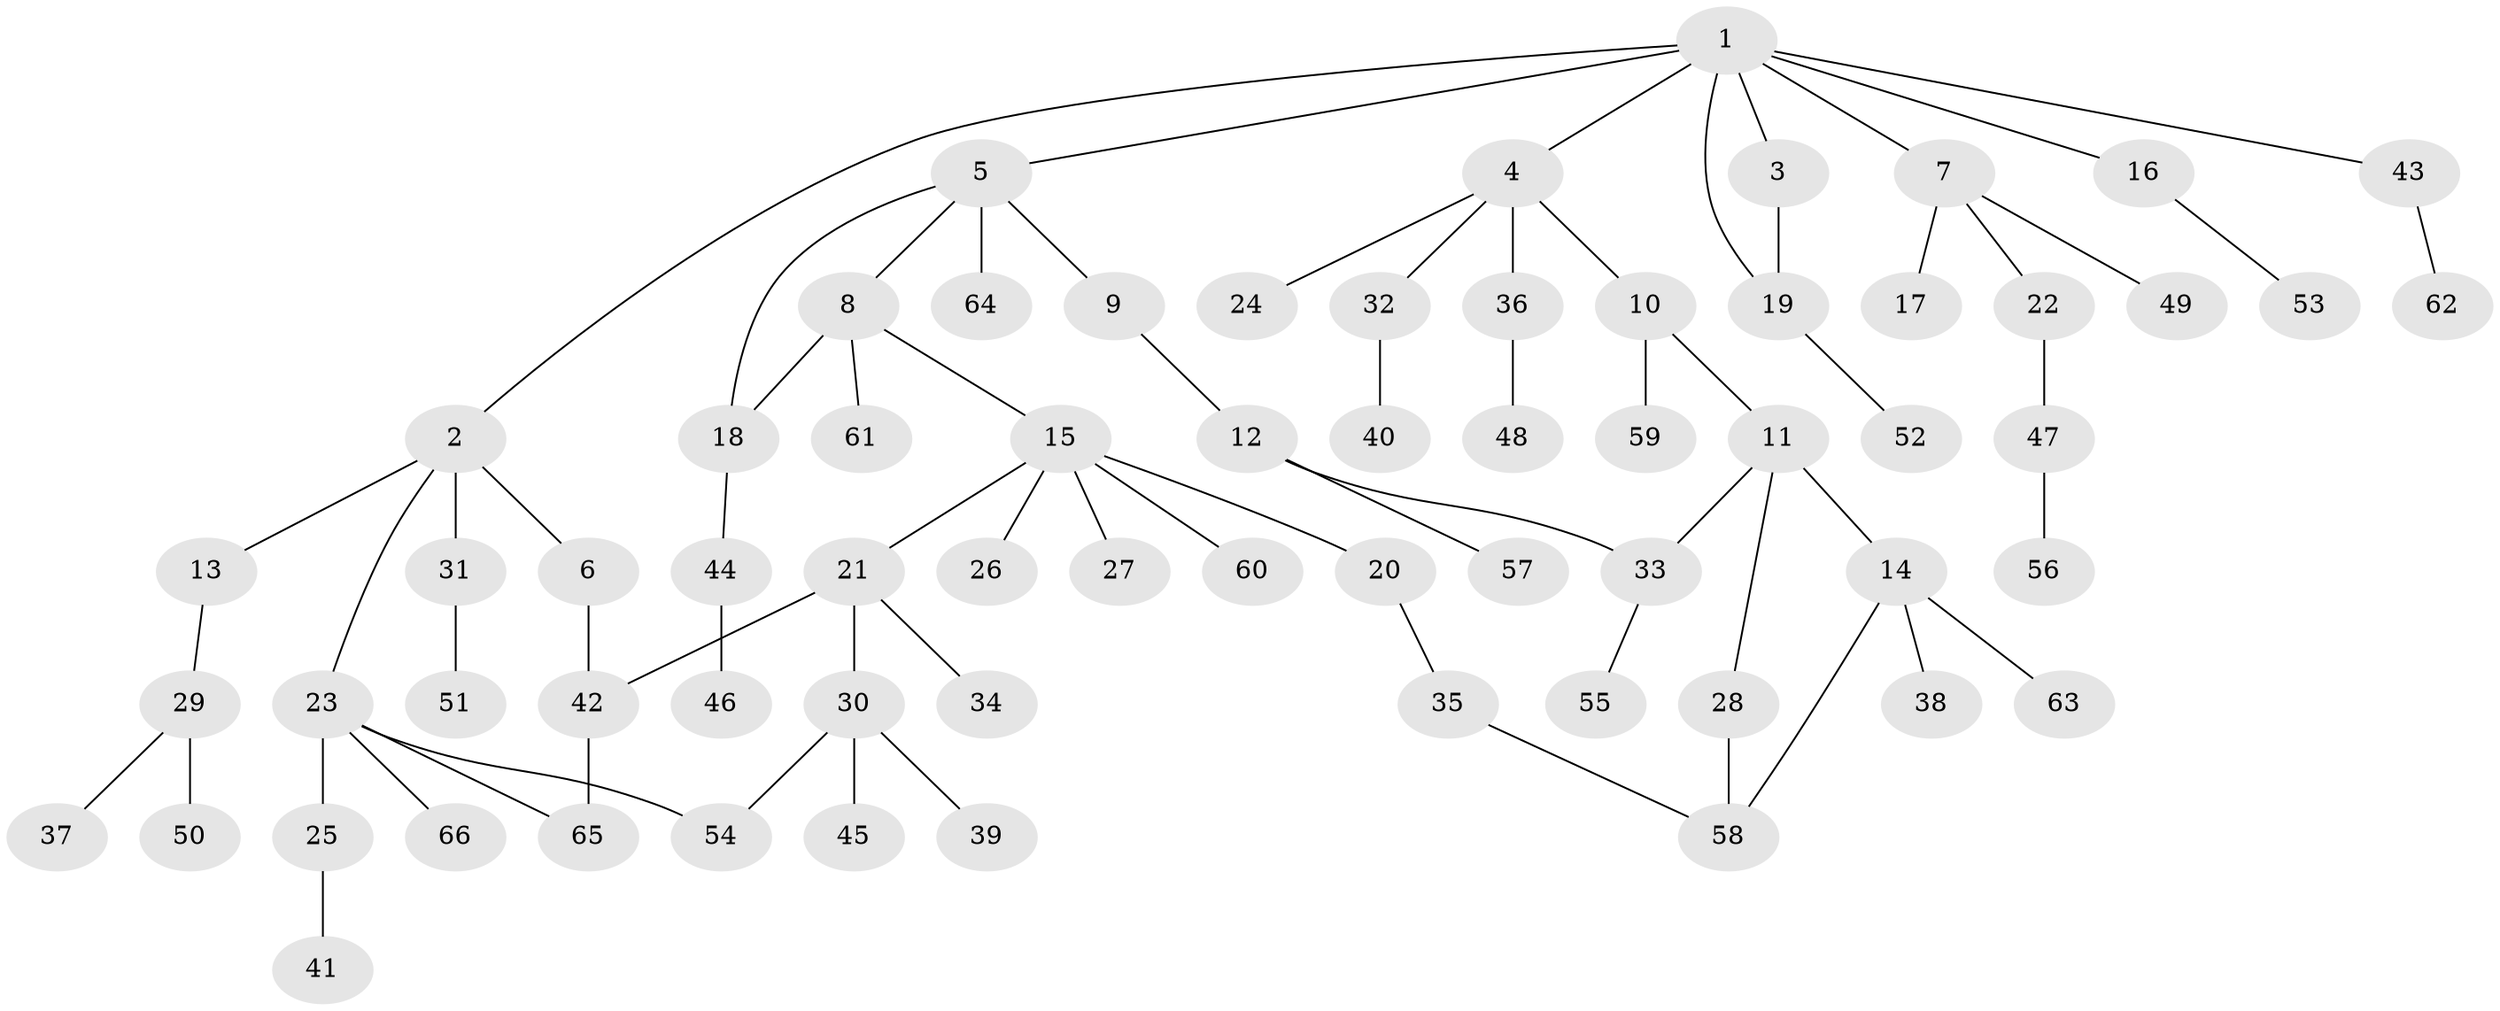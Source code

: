 // Generated by graph-tools (version 1.1) at 2025/25/03/09/25 03:25:35]
// undirected, 66 vertices, 73 edges
graph export_dot {
graph [start="1"]
  node [color=gray90,style=filled];
  1;
  2;
  3;
  4;
  5;
  6;
  7;
  8;
  9;
  10;
  11;
  12;
  13;
  14;
  15;
  16;
  17;
  18;
  19;
  20;
  21;
  22;
  23;
  24;
  25;
  26;
  27;
  28;
  29;
  30;
  31;
  32;
  33;
  34;
  35;
  36;
  37;
  38;
  39;
  40;
  41;
  42;
  43;
  44;
  45;
  46;
  47;
  48;
  49;
  50;
  51;
  52;
  53;
  54;
  55;
  56;
  57;
  58;
  59;
  60;
  61;
  62;
  63;
  64;
  65;
  66;
  1 -- 2;
  1 -- 3;
  1 -- 4;
  1 -- 5;
  1 -- 7;
  1 -- 16;
  1 -- 43;
  1 -- 19;
  2 -- 6;
  2 -- 13;
  2 -- 23;
  2 -- 31;
  3 -- 19;
  4 -- 10;
  4 -- 24;
  4 -- 32;
  4 -- 36;
  5 -- 8;
  5 -- 9;
  5 -- 64;
  5 -- 18;
  6 -- 42;
  7 -- 17;
  7 -- 22;
  7 -- 49;
  8 -- 15;
  8 -- 18;
  8 -- 61;
  9 -- 12;
  10 -- 11;
  10 -- 59;
  11 -- 14;
  11 -- 28;
  11 -- 33;
  12 -- 57;
  12 -- 33;
  13 -- 29;
  14 -- 38;
  14 -- 63;
  14 -- 58;
  15 -- 20;
  15 -- 21;
  15 -- 26;
  15 -- 27;
  15 -- 60;
  16 -- 53;
  18 -- 44;
  19 -- 52;
  20 -- 35;
  21 -- 30;
  21 -- 34;
  21 -- 42;
  22 -- 47;
  23 -- 25;
  23 -- 54;
  23 -- 65;
  23 -- 66;
  25 -- 41;
  28 -- 58;
  29 -- 37;
  29 -- 50;
  30 -- 39;
  30 -- 45;
  30 -- 54;
  31 -- 51;
  32 -- 40;
  33 -- 55;
  35 -- 58;
  36 -- 48;
  42 -- 65;
  43 -- 62;
  44 -- 46;
  47 -- 56;
}
